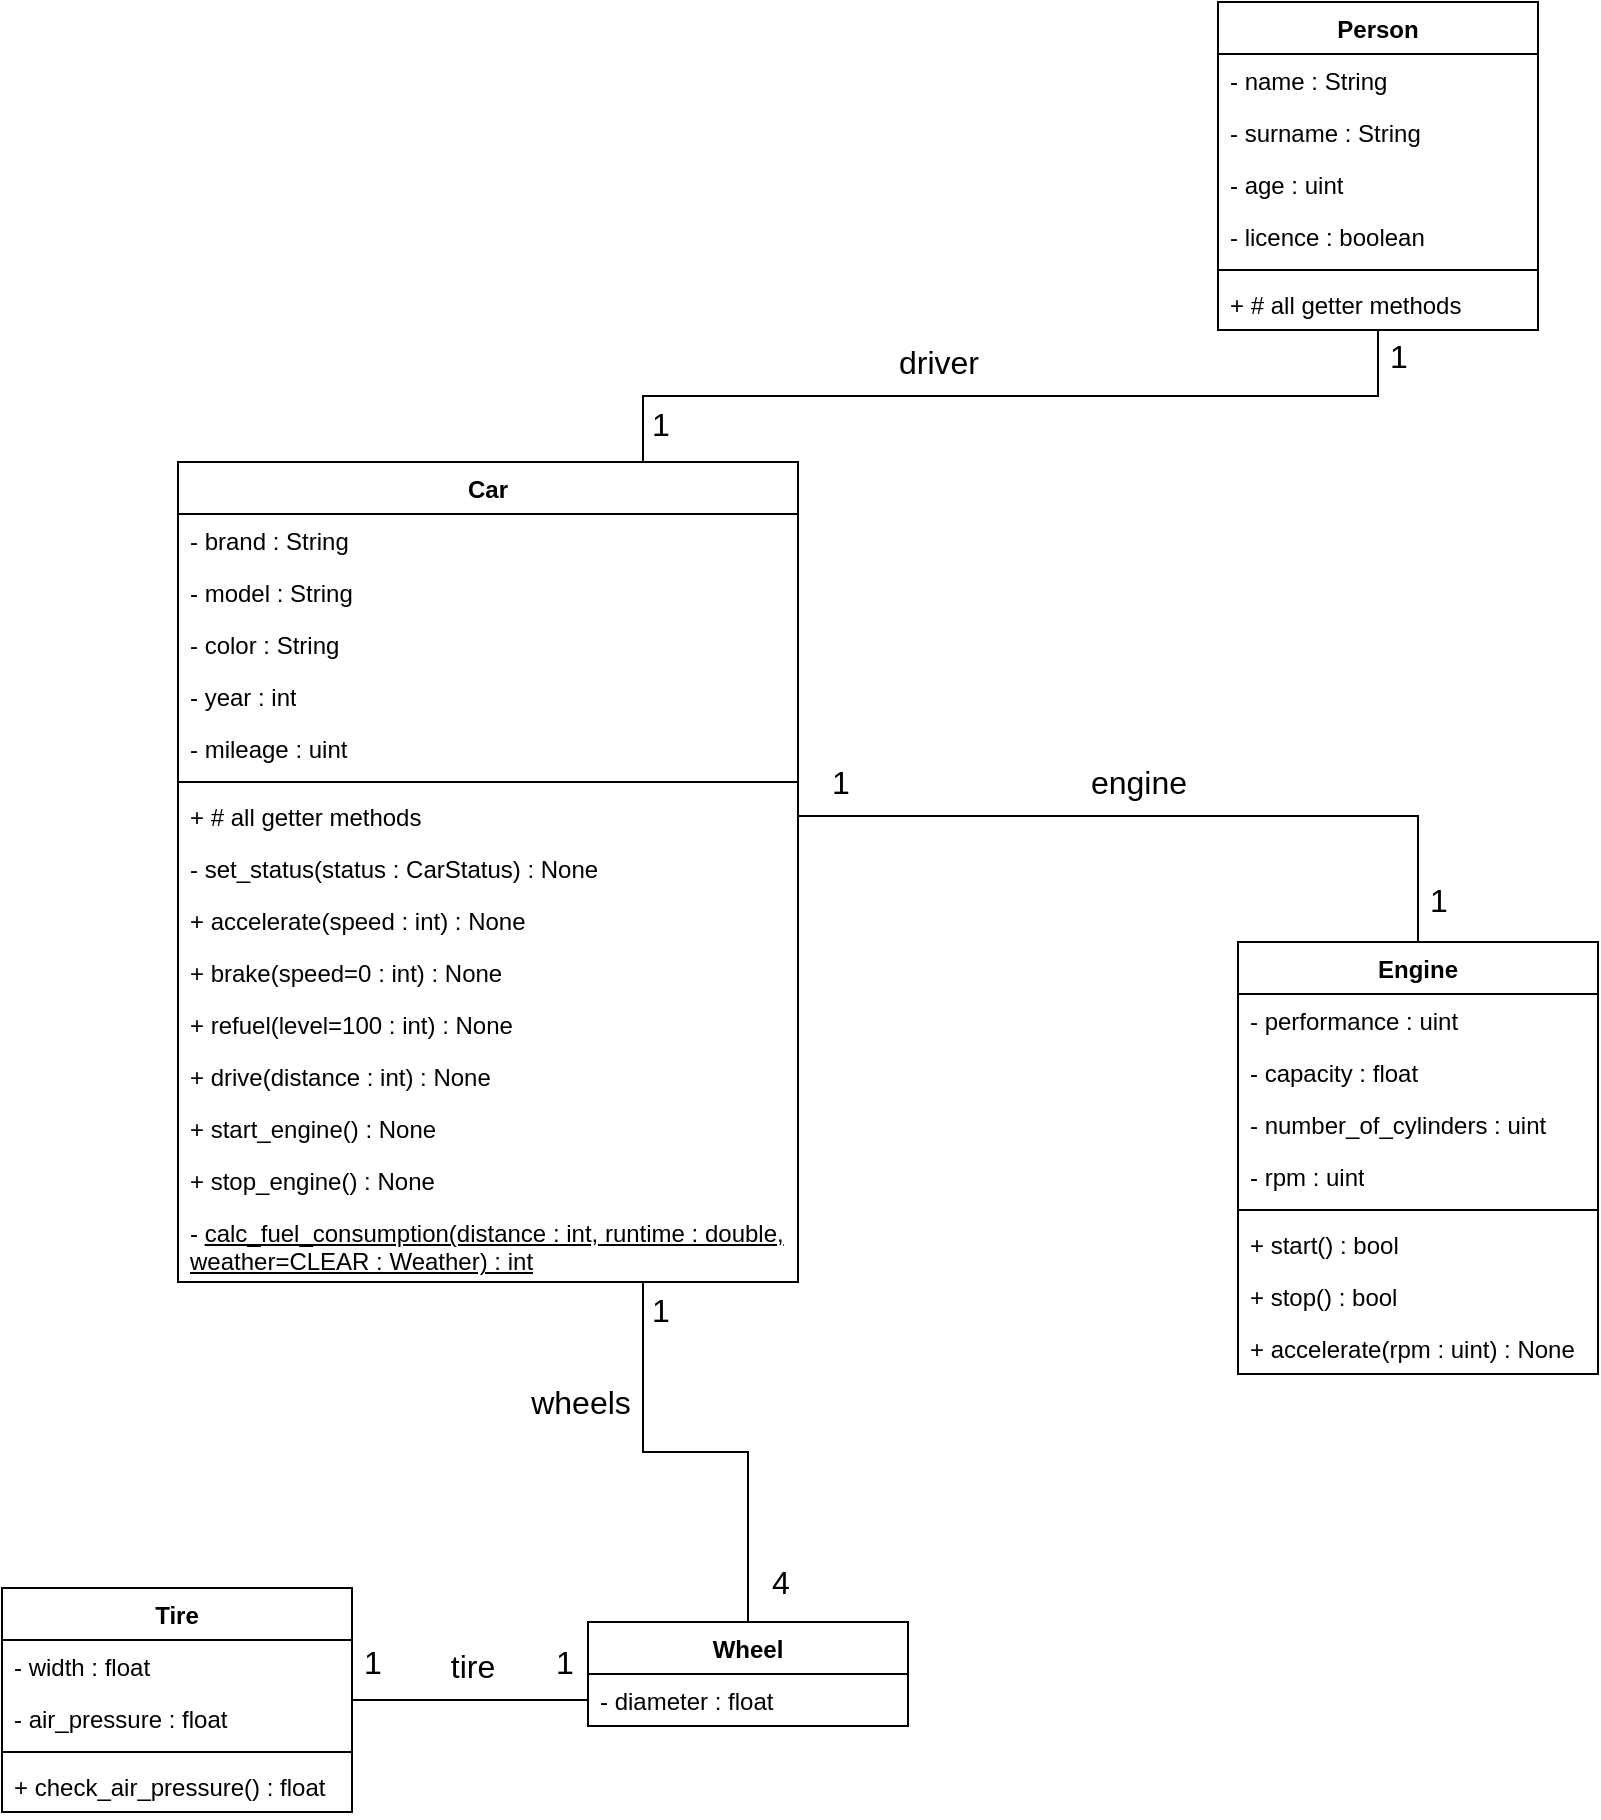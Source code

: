 <mxfile version="22.1.2" type="device">
  <diagram name="Page-1" id="c4acf3e9-155e-7222-9cf6-157b1a14988f">
    <mxGraphModel dx="1147" dy="1117" grid="1" gridSize="10" guides="1" tooltips="1" connect="1" arrows="1" fold="1" page="1" pageScale="1" pageWidth="827" pageHeight="1169" background="none" math="0" shadow="0">
      <root>
        <mxCell id="0" />
        <mxCell id="1" parent="0" />
        <mxCell id="AvyNL_v-l5fwx8h0FnHd-77" style="edgeStyle=orthogonalEdgeStyle;rounded=0;orthogonalLoop=1;jettySize=auto;html=1;exitX=0.75;exitY=0;exitDx=0;exitDy=0;endArrow=none;endFill=0;" edge="1" parent="1" source="AvyNL_v-l5fwx8h0FnHd-1" target="AvyNL_v-l5fwx8h0FnHd-41">
          <mxGeometry relative="1" as="geometry" />
        </mxCell>
        <mxCell id="AvyNL_v-l5fwx8h0FnHd-80" value="&lt;font style=&quot;font-size: 16px;&quot;&gt;driver&lt;/font&gt;" style="edgeLabel;html=1;align=center;verticalAlign=middle;resizable=0;points=[];" vertex="1" connectable="0" parent="AvyNL_v-l5fwx8h0FnHd-77">
          <mxGeometry x="-0.726" y="-1" relative="1" as="geometry">
            <mxPoint x="121" y="-18" as="offset" />
          </mxGeometry>
        </mxCell>
        <mxCell id="AvyNL_v-l5fwx8h0FnHd-95" value="&lt;font style=&quot;font-size: 16px;&quot;&gt;1&lt;/font&gt;" style="edgeLabel;html=1;align=center;verticalAlign=middle;resizable=0;points=[];" vertex="1" connectable="0" parent="AvyNL_v-l5fwx8h0FnHd-77">
          <mxGeometry x="-0.932" y="2" relative="1" as="geometry">
            <mxPoint x="10" y="-5" as="offset" />
          </mxGeometry>
        </mxCell>
        <mxCell id="AvyNL_v-l5fwx8h0FnHd-96" value="&lt;font style=&quot;font-size: 16px;&quot;&gt;1&lt;/font&gt;" style="edgeLabel;html=1;align=center;verticalAlign=middle;resizable=0;points=[];" vertex="1" connectable="0" parent="AvyNL_v-l5fwx8h0FnHd-77">
          <mxGeometry x="0.94" y="1" relative="1" as="geometry">
            <mxPoint x="11" as="offset" />
          </mxGeometry>
        </mxCell>
        <mxCell id="AvyNL_v-l5fwx8h0FnHd-83" style="edgeStyle=orthogonalEdgeStyle;rounded=0;orthogonalLoop=1;jettySize=auto;html=1;exitX=0.75;exitY=1;exitDx=0;exitDy=0;entryX=0.5;entryY=0;entryDx=0;entryDy=0;endArrow=none;endFill=0;" edge="1" parent="1" source="AvyNL_v-l5fwx8h0FnHd-1" target="AvyNL_v-l5fwx8h0FnHd-63">
          <mxGeometry relative="1" as="geometry" />
        </mxCell>
        <mxCell id="AvyNL_v-l5fwx8h0FnHd-84" value="&lt;font style=&quot;font-size: 16px;&quot;&gt;wheels&lt;/font&gt;" style="edgeLabel;html=1;align=center;verticalAlign=middle;resizable=0;points=[];" vertex="1" connectable="0" parent="AvyNL_v-l5fwx8h0FnHd-83">
          <mxGeometry x="-0.766" y="1" relative="1" as="geometry">
            <mxPoint x="-33" y="34" as="offset" />
          </mxGeometry>
        </mxCell>
        <mxCell id="AvyNL_v-l5fwx8h0FnHd-85" value="&lt;font style=&quot;font-size: 16px;&quot;&gt;1&lt;br&gt;&lt;/font&gt;" style="edgeLabel;html=1;align=center;verticalAlign=middle;resizable=0;points=[];" vertex="1" connectable="0" parent="AvyNL_v-l5fwx8h0FnHd-83">
          <mxGeometry x="-0.874" y="1" relative="1" as="geometry">
            <mxPoint x="7" as="offset" />
          </mxGeometry>
        </mxCell>
        <mxCell id="AvyNL_v-l5fwx8h0FnHd-88" value="&lt;font style=&quot;font-size: 16px;&quot;&gt;4&lt;/font&gt;" style="edgeLabel;html=1;align=center;verticalAlign=middle;resizable=0;points=[];" vertex="1" connectable="0" parent="AvyNL_v-l5fwx8h0FnHd-83">
          <mxGeometry x="-0.874" y="1" relative="1" as="geometry">
            <mxPoint x="67" y="136" as="offset" />
          </mxGeometry>
        </mxCell>
        <mxCell id="AvyNL_v-l5fwx8h0FnHd-1" value="Car" style="swimlane;fontStyle=1;align=center;verticalAlign=top;childLayout=stackLayout;horizontal=1;startSize=26;horizontalStack=0;resizeParent=1;resizeParentMax=0;resizeLast=0;collapsible=1;marginBottom=0;whiteSpace=wrap;html=1;" vertex="1" parent="1">
          <mxGeometry x="100" y="240" width="310" height="410" as="geometry">
            <mxRectangle x="140" y="120" width="60" height="30" as="alternateBounds" />
          </mxGeometry>
        </mxCell>
        <mxCell id="AvyNL_v-l5fwx8h0FnHd-2" value="- brand : String" style="text;strokeColor=none;fillColor=none;align=left;verticalAlign=top;spacingLeft=4;spacingRight=4;overflow=hidden;rotatable=0;points=[[0,0.5],[1,0.5]];portConstraint=eastwest;whiteSpace=wrap;html=1;" vertex="1" parent="AvyNL_v-l5fwx8h0FnHd-1">
          <mxGeometry y="26" width="310" height="26" as="geometry" />
        </mxCell>
        <mxCell id="AvyNL_v-l5fwx8h0FnHd-7" value="- model : String&lt;br&gt;" style="text;strokeColor=none;fillColor=none;align=left;verticalAlign=top;spacingLeft=4;spacingRight=4;overflow=hidden;rotatable=0;points=[[0,0.5],[1,0.5]];portConstraint=eastwest;whiteSpace=wrap;html=1;" vertex="1" parent="AvyNL_v-l5fwx8h0FnHd-1">
          <mxGeometry y="52" width="310" height="26" as="geometry" />
        </mxCell>
        <mxCell id="AvyNL_v-l5fwx8h0FnHd-8" value="- color : String" style="text;strokeColor=none;fillColor=none;align=left;verticalAlign=top;spacingLeft=4;spacingRight=4;overflow=hidden;rotatable=0;points=[[0,0.5],[1,0.5]];portConstraint=eastwest;whiteSpace=wrap;html=1;" vertex="1" parent="AvyNL_v-l5fwx8h0FnHd-1">
          <mxGeometry y="78" width="310" height="26" as="geometry" />
        </mxCell>
        <mxCell id="AvyNL_v-l5fwx8h0FnHd-9" value="- year : int" style="text;strokeColor=none;fillColor=none;align=left;verticalAlign=top;spacingLeft=4;spacingRight=4;overflow=hidden;rotatable=0;points=[[0,0.5],[1,0.5]];portConstraint=eastwest;whiteSpace=wrap;html=1;" vertex="1" parent="AvyNL_v-l5fwx8h0FnHd-1">
          <mxGeometry y="104" width="310" height="26" as="geometry" />
        </mxCell>
        <mxCell id="AvyNL_v-l5fwx8h0FnHd-11" value="- mileage : uint" style="text;strokeColor=none;fillColor=none;align=left;verticalAlign=top;spacingLeft=4;spacingRight=4;overflow=hidden;rotatable=0;points=[[0,0.5],[1,0.5]];portConstraint=eastwest;whiteSpace=wrap;html=1;" vertex="1" parent="AvyNL_v-l5fwx8h0FnHd-1">
          <mxGeometry y="130" width="310" height="26" as="geometry" />
        </mxCell>
        <mxCell id="AvyNL_v-l5fwx8h0FnHd-3" value="" style="line;strokeWidth=1;fillColor=none;align=left;verticalAlign=middle;spacingTop=-1;spacingLeft=3;spacingRight=3;rotatable=0;labelPosition=right;points=[];portConstraint=eastwest;strokeColor=inherit;" vertex="1" parent="AvyNL_v-l5fwx8h0FnHd-1">
          <mxGeometry y="156" width="310" height="8" as="geometry" />
        </mxCell>
        <mxCell id="AvyNL_v-l5fwx8h0FnHd-4" value="+ # all getter methods" style="text;strokeColor=none;fillColor=none;align=left;verticalAlign=top;spacingLeft=4;spacingRight=4;overflow=hidden;rotatable=0;points=[[0,0.5],[1,0.5]];portConstraint=eastwest;whiteSpace=wrap;html=1;" vertex="1" parent="AvyNL_v-l5fwx8h0FnHd-1">
          <mxGeometry y="164" width="310" height="26" as="geometry" />
        </mxCell>
        <mxCell id="AvyNL_v-l5fwx8h0FnHd-18" value="- set_status(status : CarStatus) : None" style="text;strokeColor=none;fillColor=none;align=left;verticalAlign=top;spacingLeft=4;spacingRight=4;overflow=hidden;rotatable=0;points=[[0,0.5],[1,0.5]];portConstraint=eastwest;whiteSpace=wrap;html=1;" vertex="1" parent="AvyNL_v-l5fwx8h0FnHd-1">
          <mxGeometry y="190" width="310" height="26" as="geometry" />
        </mxCell>
        <mxCell id="AvyNL_v-l5fwx8h0FnHd-19" value="+ accelerate(speed : int) : None" style="text;strokeColor=none;fillColor=none;align=left;verticalAlign=top;spacingLeft=4;spacingRight=4;overflow=hidden;rotatable=0;points=[[0,0.5],[1,0.5]];portConstraint=eastwest;whiteSpace=wrap;html=1;" vertex="1" parent="AvyNL_v-l5fwx8h0FnHd-1">
          <mxGeometry y="216" width="310" height="26" as="geometry" />
        </mxCell>
        <mxCell id="AvyNL_v-l5fwx8h0FnHd-21" value="+ brake(speed=0 : int) : None" style="text;strokeColor=none;fillColor=none;align=left;verticalAlign=top;spacingLeft=4;spacingRight=4;overflow=hidden;rotatable=0;points=[[0,0.5],[1,0.5]];portConstraint=eastwest;whiteSpace=wrap;html=1;" vertex="1" parent="AvyNL_v-l5fwx8h0FnHd-1">
          <mxGeometry y="242" width="310" height="26" as="geometry" />
        </mxCell>
        <mxCell id="AvyNL_v-l5fwx8h0FnHd-20" value="+ refuel(level=100 : int) : None" style="text;strokeColor=none;fillColor=none;align=left;verticalAlign=top;spacingLeft=4;spacingRight=4;overflow=hidden;rotatable=0;points=[[0,0.5],[1,0.5]];portConstraint=eastwest;whiteSpace=wrap;html=1;" vertex="1" parent="AvyNL_v-l5fwx8h0FnHd-1">
          <mxGeometry y="268" width="310" height="26" as="geometry" />
        </mxCell>
        <mxCell id="AvyNL_v-l5fwx8h0FnHd-23" value="+ drive(distance : int) : None" style="text;strokeColor=none;fillColor=none;align=left;verticalAlign=top;spacingLeft=4;spacingRight=4;overflow=hidden;rotatable=0;points=[[0,0.5],[1,0.5]];portConstraint=eastwest;whiteSpace=wrap;html=1;" vertex="1" parent="AvyNL_v-l5fwx8h0FnHd-1">
          <mxGeometry y="294" width="310" height="26" as="geometry" />
        </mxCell>
        <mxCell id="AvyNL_v-l5fwx8h0FnHd-22" value="+ start_engine() : None" style="text;strokeColor=none;fillColor=none;align=left;verticalAlign=top;spacingLeft=4;spacingRight=4;overflow=hidden;rotatable=0;points=[[0,0.5],[1,0.5]];portConstraint=eastwest;whiteSpace=wrap;html=1;" vertex="1" parent="AvyNL_v-l5fwx8h0FnHd-1">
          <mxGeometry y="320" width="310" height="26" as="geometry" />
        </mxCell>
        <mxCell id="AvyNL_v-l5fwx8h0FnHd-24" value="+ stop_engine() : None" style="text;strokeColor=none;fillColor=none;align=left;verticalAlign=top;spacingLeft=4;spacingRight=4;overflow=hidden;rotatable=0;points=[[0,0.5],[1,0.5]];portConstraint=eastwest;whiteSpace=wrap;html=1;" vertex="1" parent="AvyNL_v-l5fwx8h0FnHd-1">
          <mxGeometry y="346" width="310" height="26" as="geometry" />
        </mxCell>
        <mxCell id="AvyNL_v-l5fwx8h0FnHd-40" value="- &lt;u&gt;calc_fuel_consumption(distance : int, runtime : double, weather=CLEAR : Weather) : int&lt;/u&gt;" style="text;strokeColor=none;fillColor=none;align=left;verticalAlign=top;spacingLeft=4;spacingRight=4;overflow=hidden;rotatable=0;points=[[0,0.5],[1,0.5]];portConstraint=eastwest;whiteSpace=wrap;html=1;" vertex="1" parent="AvyNL_v-l5fwx8h0FnHd-1">
          <mxGeometry y="372" width="310" height="38" as="geometry" />
        </mxCell>
        <mxCell id="AvyNL_v-l5fwx8h0FnHd-41" value="Person" style="swimlane;fontStyle=1;align=center;verticalAlign=top;childLayout=stackLayout;horizontal=1;startSize=26;horizontalStack=0;resizeParent=1;resizeParentMax=0;resizeLast=0;collapsible=1;marginBottom=0;whiteSpace=wrap;html=1;" vertex="1" parent="1">
          <mxGeometry x="620" y="10" width="160" height="164" as="geometry" />
        </mxCell>
        <mxCell id="AvyNL_v-l5fwx8h0FnHd-52" value="- name : String" style="text;strokeColor=none;fillColor=none;align=left;verticalAlign=top;spacingLeft=4;spacingRight=4;overflow=hidden;rotatable=0;points=[[0,0.5],[1,0.5]];portConstraint=eastwest;whiteSpace=wrap;html=1;" vertex="1" parent="AvyNL_v-l5fwx8h0FnHd-41">
          <mxGeometry y="26" width="160" height="26" as="geometry" />
        </mxCell>
        <mxCell id="AvyNL_v-l5fwx8h0FnHd-51" value="- surname : String" style="text;strokeColor=none;fillColor=none;align=left;verticalAlign=top;spacingLeft=4;spacingRight=4;overflow=hidden;rotatable=0;points=[[0,0.5],[1,0.5]];portConstraint=eastwest;whiteSpace=wrap;html=1;" vertex="1" parent="AvyNL_v-l5fwx8h0FnHd-41">
          <mxGeometry y="52" width="160" height="26" as="geometry" />
        </mxCell>
        <mxCell id="AvyNL_v-l5fwx8h0FnHd-42" value="- age : uint" style="text;strokeColor=none;fillColor=none;align=left;verticalAlign=top;spacingLeft=4;spacingRight=4;overflow=hidden;rotatable=0;points=[[0,0.5],[1,0.5]];portConstraint=eastwest;whiteSpace=wrap;html=1;" vertex="1" parent="AvyNL_v-l5fwx8h0FnHd-41">
          <mxGeometry y="78" width="160" height="26" as="geometry" />
        </mxCell>
        <mxCell id="AvyNL_v-l5fwx8h0FnHd-45" value="- licence : boolean" style="text;strokeColor=none;fillColor=none;align=left;verticalAlign=top;spacingLeft=4;spacingRight=4;overflow=hidden;rotatable=0;points=[[0,0.5],[1,0.5]];portConstraint=eastwest;whiteSpace=wrap;html=1;" vertex="1" parent="AvyNL_v-l5fwx8h0FnHd-41">
          <mxGeometry y="104" width="160" height="26" as="geometry" />
        </mxCell>
        <mxCell id="AvyNL_v-l5fwx8h0FnHd-47" value="" style="line;strokeWidth=1;fillColor=none;align=left;verticalAlign=middle;spacingTop=-1;spacingLeft=3;spacingRight=3;rotatable=0;labelPosition=right;points=[];portConstraint=eastwest;strokeColor=inherit;" vertex="1" parent="AvyNL_v-l5fwx8h0FnHd-41">
          <mxGeometry y="130" width="160" height="8" as="geometry" />
        </mxCell>
        <mxCell id="AvyNL_v-l5fwx8h0FnHd-44" value="+ # all getter methods" style="text;strokeColor=none;fillColor=none;align=left;verticalAlign=top;spacingLeft=4;spacingRight=4;overflow=hidden;rotatable=0;points=[[0,0.5],[1,0.5]];portConstraint=eastwest;whiteSpace=wrap;html=1;" vertex="1" parent="AvyNL_v-l5fwx8h0FnHd-41">
          <mxGeometry y="138" width="160" height="26" as="geometry" />
        </mxCell>
        <mxCell id="AvyNL_v-l5fwx8h0FnHd-53" value="Engine" style="swimlane;fontStyle=1;align=center;verticalAlign=top;childLayout=stackLayout;horizontal=1;startSize=26;horizontalStack=0;resizeParent=1;resizeParentMax=0;resizeLast=0;collapsible=1;marginBottom=0;whiteSpace=wrap;html=1;" vertex="1" parent="1">
          <mxGeometry x="630" y="480" width="180" height="216" as="geometry" />
        </mxCell>
        <mxCell id="AvyNL_v-l5fwx8h0FnHd-54" value="- performance : uint" style="text;strokeColor=none;fillColor=none;align=left;verticalAlign=top;spacingLeft=4;spacingRight=4;overflow=hidden;rotatable=0;points=[[0,0.5],[1,0.5]];portConstraint=eastwest;whiteSpace=wrap;html=1;" vertex="1" parent="AvyNL_v-l5fwx8h0FnHd-53">
          <mxGeometry y="26" width="180" height="26" as="geometry" />
        </mxCell>
        <mxCell id="AvyNL_v-l5fwx8h0FnHd-55" value="- capacity : float" style="text;strokeColor=none;fillColor=none;align=left;verticalAlign=top;spacingLeft=4;spacingRight=4;overflow=hidden;rotatable=0;points=[[0,0.5],[1,0.5]];portConstraint=eastwest;whiteSpace=wrap;html=1;" vertex="1" parent="AvyNL_v-l5fwx8h0FnHd-53">
          <mxGeometry y="52" width="180" height="26" as="geometry" />
        </mxCell>
        <mxCell id="AvyNL_v-l5fwx8h0FnHd-56" value="- number_of_cylinders : uint" style="text;strokeColor=none;fillColor=none;align=left;verticalAlign=top;spacingLeft=4;spacingRight=4;overflow=hidden;rotatable=0;points=[[0,0.5],[1,0.5]];portConstraint=eastwest;whiteSpace=wrap;html=1;" vertex="1" parent="AvyNL_v-l5fwx8h0FnHd-53">
          <mxGeometry y="78" width="180" height="26" as="geometry" />
        </mxCell>
        <mxCell id="AvyNL_v-l5fwx8h0FnHd-62" value="- rpm : uint" style="text;strokeColor=none;fillColor=none;align=left;verticalAlign=top;spacingLeft=4;spacingRight=4;overflow=hidden;rotatable=0;points=[[0,0.5],[1,0.5]];portConstraint=eastwest;whiteSpace=wrap;html=1;" vertex="1" parent="AvyNL_v-l5fwx8h0FnHd-53">
          <mxGeometry y="104" width="180" height="26" as="geometry" />
        </mxCell>
        <mxCell id="AvyNL_v-l5fwx8h0FnHd-58" value="" style="line;strokeWidth=1;fillColor=none;align=left;verticalAlign=middle;spacingTop=-1;spacingLeft=3;spacingRight=3;rotatable=0;labelPosition=right;points=[];portConstraint=eastwest;strokeColor=inherit;" vertex="1" parent="AvyNL_v-l5fwx8h0FnHd-53">
          <mxGeometry y="130" width="180" height="8" as="geometry" />
        </mxCell>
        <mxCell id="AvyNL_v-l5fwx8h0FnHd-59" value="+ start() : bool" style="text;strokeColor=none;fillColor=none;align=left;verticalAlign=top;spacingLeft=4;spacingRight=4;overflow=hidden;rotatable=0;points=[[0,0.5],[1,0.5]];portConstraint=eastwest;whiteSpace=wrap;html=1;" vertex="1" parent="AvyNL_v-l5fwx8h0FnHd-53">
          <mxGeometry y="138" width="180" height="26" as="geometry" />
        </mxCell>
        <mxCell id="AvyNL_v-l5fwx8h0FnHd-61" value="+ stop() : bool" style="text;strokeColor=none;fillColor=none;align=left;verticalAlign=top;spacingLeft=4;spacingRight=4;overflow=hidden;rotatable=0;points=[[0,0.5],[1,0.5]];portConstraint=eastwest;whiteSpace=wrap;html=1;" vertex="1" parent="AvyNL_v-l5fwx8h0FnHd-53">
          <mxGeometry y="164" width="180" height="26" as="geometry" />
        </mxCell>
        <mxCell id="AvyNL_v-l5fwx8h0FnHd-60" value="+ accelerate(rpm : uint) : None" style="text;strokeColor=none;fillColor=none;align=left;verticalAlign=top;spacingLeft=4;spacingRight=4;overflow=hidden;rotatable=0;points=[[0,0.5],[1,0.5]];portConstraint=eastwest;whiteSpace=wrap;html=1;" vertex="1" parent="AvyNL_v-l5fwx8h0FnHd-53">
          <mxGeometry y="190" width="180" height="26" as="geometry" />
        </mxCell>
        <mxCell id="AvyNL_v-l5fwx8h0FnHd-63" value="Wheel" style="swimlane;fontStyle=1;align=center;verticalAlign=top;childLayout=stackLayout;horizontal=1;startSize=26;horizontalStack=0;resizeParent=1;resizeParentMax=0;resizeLast=0;collapsible=1;marginBottom=0;whiteSpace=wrap;html=1;" vertex="1" parent="1">
          <mxGeometry x="305" y="820" width="160" height="52" as="geometry" />
        </mxCell>
        <mxCell id="AvyNL_v-l5fwx8h0FnHd-64" value="- diameter : float" style="text;strokeColor=none;fillColor=none;align=left;verticalAlign=top;spacingLeft=4;spacingRight=4;overflow=hidden;rotatable=0;points=[[0,0.5],[1,0.5]];portConstraint=eastwest;whiteSpace=wrap;html=1;" vertex="1" parent="AvyNL_v-l5fwx8h0FnHd-63">
          <mxGeometry y="26" width="160" height="26" as="geometry" />
        </mxCell>
        <mxCell id="AvyNL_v-l5fwx8h0FnHd-70" value="Tire" style="swimlane;fontStyle=1;align=center;verticalAlign=top;childLayout=stackLayout;horizontal=1;startSize=26;horizontalStack=0;resizeParent=1;resizeParentMax=0;resizeLast=0;collapsible=1;marginBottom=0;whiteSpace=wrap;html=1;" vertex="1" parent="1">
          <mxGeometry x="12" y="803" width="175" height="112" as="geometry" />
        </mxCell>
        <mxCell id="AvyNL_v-l5fwx8h0FnHd-71" value="- width : float" style="text;strokeColor=none;fillColor=none;align=left;verticalAlign=top;spacingLeft=4;spacingRight=4;overflow=hidden;rotatable=0;points=[[0,0.5],[1,0.5]];portConstraint=eastwest;whiteSpace=wrap;html=1;" vertex="1" parent="AvyNL_v-l5fwx8h0FnHd-70">
          <mxGeometry y="26" width="175" height="26" as="geometry" />
        </mxCell>
        <mxCell id="AvyNL_v-l5fwx8h0FnHd-72" value="- air_pressure : float" style="text;strokeColor=none;fillColor=none;align=left;verticalAlign=top;spacingLeft=4;spacingRight=4;overflow=hidden;rotatable=0;points=[[0,0.5],[1,0.5]];portConstraint=eastwest;whiteSpace=wrap;html=1;" vertex="1" parent="AvyNL_v-l5fwx8h0FnHd-70">
          <mxGeometry y="52" width="175" height="26" as="geometry" />
        </mxCell>
        <mxCell id="AvyNL_v-l5fwx8h0FnHd-73" value="" style="line;strokeWidth=1;fillColor=none;align=left;verticalAlign=middle;spacingTop=-1;spacingLeft=3;spacingRight=3;rotatable=0;labelPosition=right;points=[];portConstraint=eastwest;strokeColor=inherit;" vertex="1" parent="AvyNL_v-l5fwx8h0FnHd-70">
          <mxGeometry y="78" width="175" height="8" as="geometry" />
        </mxCell>
        <mxCell id="AvyNL_v-l5fwx8h0FnHd-74" value="+ check_air_pressure() : float" style="text;strokeColor=none;fillColor=none;align=left;verticalAlign=top;spacingLeft=4;spacingRight=4;overflow=hidden;rotatable=0;points=[[0,0.5],[1,0.5]];portConstraint=eastwest;whiteSpace=wrap;html=1;" vertex="1" parent="AvyNL_v-l5fwx8h0FnHd-70">
          <mxGeometry y="86" width="175" height="26" as="geometry" />
        </mxCell>
        <mxCell id="AvyNL_v-l5fwx8h0FnHd-81" style="edgeStyle=orthogonalEdgeStyle;rounded=0;orthogonalLoop=1;jettySize=auto;html=1;exitX=1;exitY=0.5;exitDx=0;exitDy=0;entryX=0.5;entryY=0;entryDx=0;entryDy=0;strokeColor=default;endArrow=none;endFill=0;" edge="1" parent="1" source="AvyNL_v-l5fwx8h0FnHd-4" target="AvyNL_v-l5fwx8h0FnHd-53">
          <mxGeometry relative="1" as="geometry">
            <Array as="points">
              <mxPoint x="720" y="417" />
            </Array>
          </mxGeometry>
        </mxCell>
        <mxCell id="AvyNL_v-l5fwx8h0FnHd-82" value="&lt;font style=&quot;font-size: 16px;&quot;&gt;engine&lt;/font&gt;" style="edgeLabel;html=1;align=center;verticalAlign=middle;resizable=0;points=[];" vertex="1" connectable="0" parent="AvyNL_v-l5fwx8h0FnHd-81">
          <mxGeometry x="-0.78" y="-2" relative="1" as="geometry">
            <mxPoint x="129" y="-19" as="offset" />
          </mxGeometry>
        </mxCell>
        <mxCell id="AvyNL_v-l5fwx8h0FnHd-92" value="&lt;font style=&quot;font-size: 16px;&quot;&gt;1&lt;/font&gt;" style="edgeLabel;html=1;align=center;verticalAlign=middle;resizable=0;points=[];" vertex="1" connectable="0" parent="AvyNL_v-l5fwx8h0FnHd-81">
          <mxGeometry x="-0.889" relative="1" as="geometry">
            <mxPoint y="-17" as="offset" />
          </mxGeometry>
        </mxCell>
        <mxCell id="AvyNL_v-l5fwx8h0FnHd-94" value="&lt;font style=&quot;font-size: 16px;&quot;&gt;1&lt;/font&gt;" style="edgeLabel;html=1;align=center;verticalAlign=middle;resizable=0;points=[];" vertex="1" connectable="0" parent="AvyNL_v-l5fwx8h0FnHd-81">
          <mxGeometry x="0.885" relative="1" as="geometry">
            <mxPoint x="10" as="offset" />
          </mxGeometry>
        </mxCell>
        <mxCell id="AvyNL_v-l5fwx8h0FnHd-86" style="edgeStyle=orthogonalEdgeStyle;rounded=0;orthogonalLoop=1;jettySize=auto;html=1;exitX=0;exitY=0.5;exitDx=0;exitDy=0;endArrow=none;endFill=0;" edge="1" parent="1" source="AvyNL_v-l5fwx8h0FnHd-64" target="AvyNL_v-l5fwx8h0FnHd-70">
          <mxGeometry relative="1" as="geometry" />
        </mxCell>
        <mxCell id="AvyNL_v-l5fwx8h0FnHd-87" value="&lt;font style=&quot;font-size: 16px;&quot;&gt;tire&lt;/font&gt;" style="edgeLabel;html=1;align=center;verticalAlign=middle;resizable=0;points=[];" vertex="1" connectable="0" parent="AvyNL_v-l5fwx8h0FnHd-86">
          <mxGeometry x="0.037" y="-1" relative="1" as="geometry">
            <mxPoint x="3" y="-16" as="offset" />
          </mxGeometry>
        </mxCell>
        <mxCell id="AvyNL_v-l5fwx8h0FnHd-90" value="&lt;font style=&quot;font-size: 16px;&quot;&gt;1&lt;/font&gt;" style="edgeLabel;html=1;align=center;verticalAlign=middle;resizable=0;points=[];" vertex="1" connectable="0" parent="AvyNL_v-l5fwx8h0FnHd-86">
          <mxGeometry x="-0.621" relative="1" as="geometry">
            <mxPoint x="10" y="-19" as="offset" />
          </mxGeometry>
        </mxCell>
        <mxCell id="AvyNL_v-l5fwx8h0FnHd-91" value="&lt;font style=&quot;font-size: 16px;&quot;&gt;1&lt;/font&gt;" style="edgeLabel;html=1;align=center;verticalAlign=middle;resizable=0;points=[];" vertex="1" connectable="0" parent="AvyNL_v-l5fwx8h0FnHd-86">
          <mxGeometry x="-0.621" relative="1" as="geometry">
            <mxPoint x="-86" y="-19" as="offset" />
          </mxGeometry>
        </mxCell>
      </root>
    </mxGraphModel>
  </diagram>
</mxfile>

